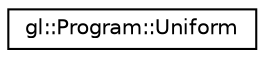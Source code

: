digraph "Graphical Class Hierarchy"
{
 // LATEX_PDF_SIZE
  edge [fontname="Helvetica",fontsize="10",labelfontname="Helvetica",labelfontsize="10"];
  node [fontname="Helvetica",fontsize="10",shape=record];
  rankdir="LR";
  Node0 [label="gl::Program::Uniform",height=0.2,width=0.4,color="black", fillcolor="white", style="filled",URL="$classgl_1_1Program_1_1Uniform.html",tooltip=" "];
}

